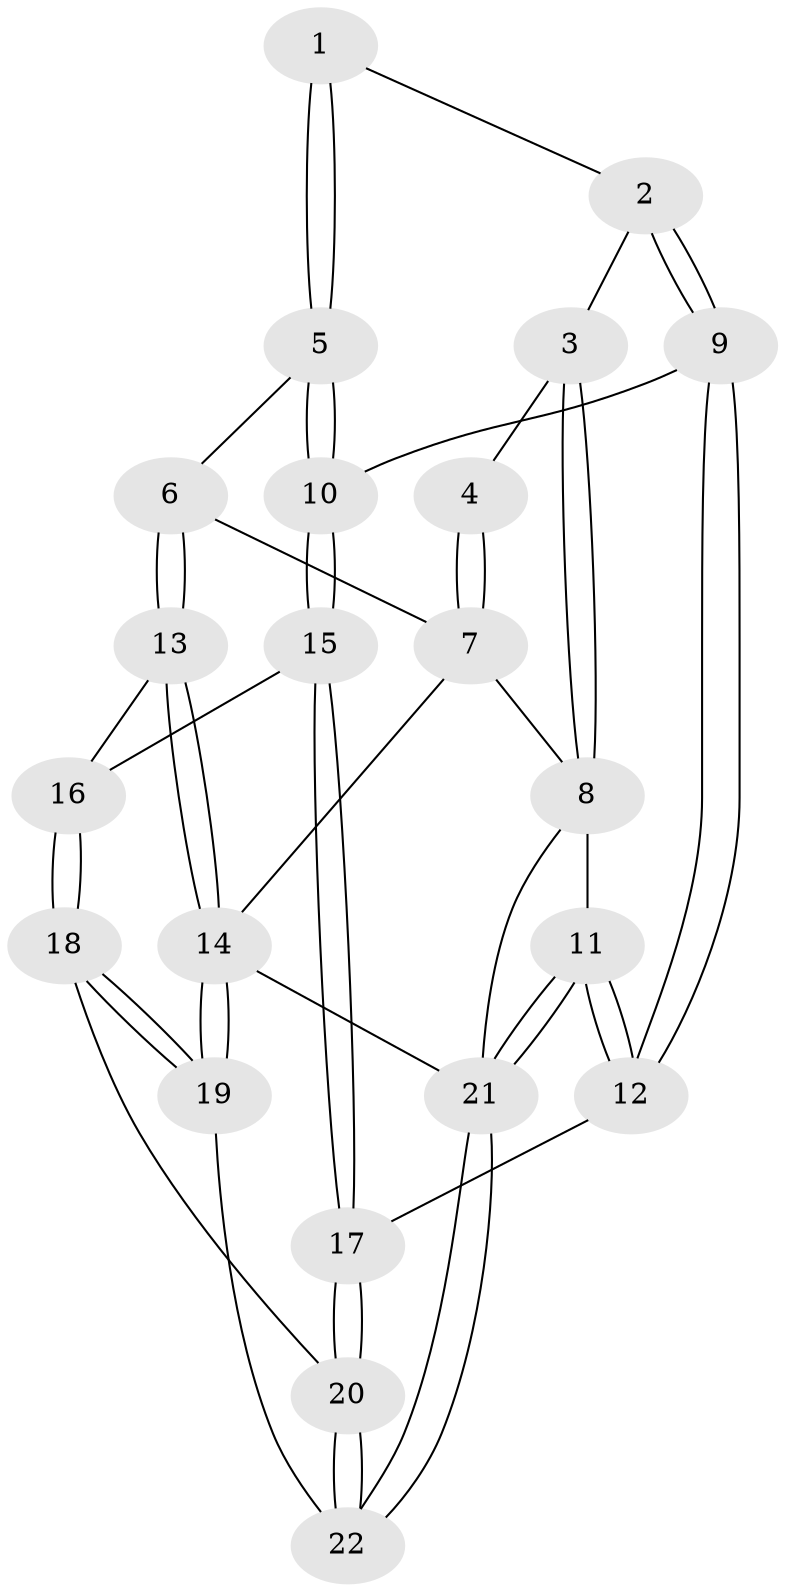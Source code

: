 // Generated by graph-tools (version 1.1) at 2025/46/02/15/25 05:46:28]
// undirected, 22 vertices, 52 edges
graph export_dot {
graph [start="1"]
  node [color=gray90,style=filled];
  1 [pos="+0.3148354657587238+0.07649423803222592"];
  2 [pos="+0.7016793600230075+0.10515375316877976"];
  3 [pos="+0.8714526560216321+0"];
  4 [pos="+0.24050623133809396+0"];
  5 [pos="+0.32373636556829033+0.3235425814573369"];
  6 [pos="+0+0.1017139253001035"];
  7 [pos="+0+0"];
  8 [pos="+1+0"];
  9 [pos="+0.6731739771787065+0.16813655361448937"];
  10 [pos="+0.3586704903602019+0.37507847405731004"];
  11 [pos="+0.9861613436618631+0.569383985214602"];
  12 [pos="+0.8236890245974466+0.5555121116353069"];
  13 [pos="+0+0.5516976896951451"];
  14 [pos="+0+1"];
  15 [pos="+0.3562979372279492+0.4075590529748572"];
  16 [pos="+0.2381498540348455+0.5662884471623514"];
  17 [pos="+0.7027626919804798+0.6122263346857754"];
  18 [pos="+0.313542211698025+0.8478882443063065"];
  19 [pos="+0.2470841138320352+1"];
  20 [pos="+0.6398460779252859+0.74902321235322"];
  21 [pos="+1+1"];
  22 [pos="+0.8410130503474395+1"];
  1 -- 2;
  1 -- 5;
  1 -- 5;
  2 -- 3;
  2 -- 9;
  2 -- 9;
  3 -- 4;
  3 -- 8;
  3 -- 8;
  4 -- 7;
  4 -- 7;
  5 -- 6;
  5 -- 10;
  5 -- 10;
  6 -- 7;
  6 -- 13;
  6 -- 13;
  7 -- 8;
  7 -- 14;
  8 -- 11;
  8 -- 21;
  9 -- 10;
  9 -- 12;
  9 -- 12;
  10 -- 15;
  10 -- 15;
  11 -- 12;
  11 -- 12;
  11 -- 21;
  11 -- 21;
  12 -- 17;
  13 -- 14;
  13 -- 14;
  13 -- 16;
  14 -- 19;
  14 -- 19;
  14 -- 21;
  15 -- 16;
  15 -- 17;
  15 -- 17;
  16 -- 18;
  16 -- 18;
  17 -- 20;
  17 -- 20;
  18 -- 19;
  18 -- 19;
  18 -- 20;
  19 -- 22;
  20 -- 22;
  20 -- 22;
  21 -- 22;
  21 -- 22;
}
